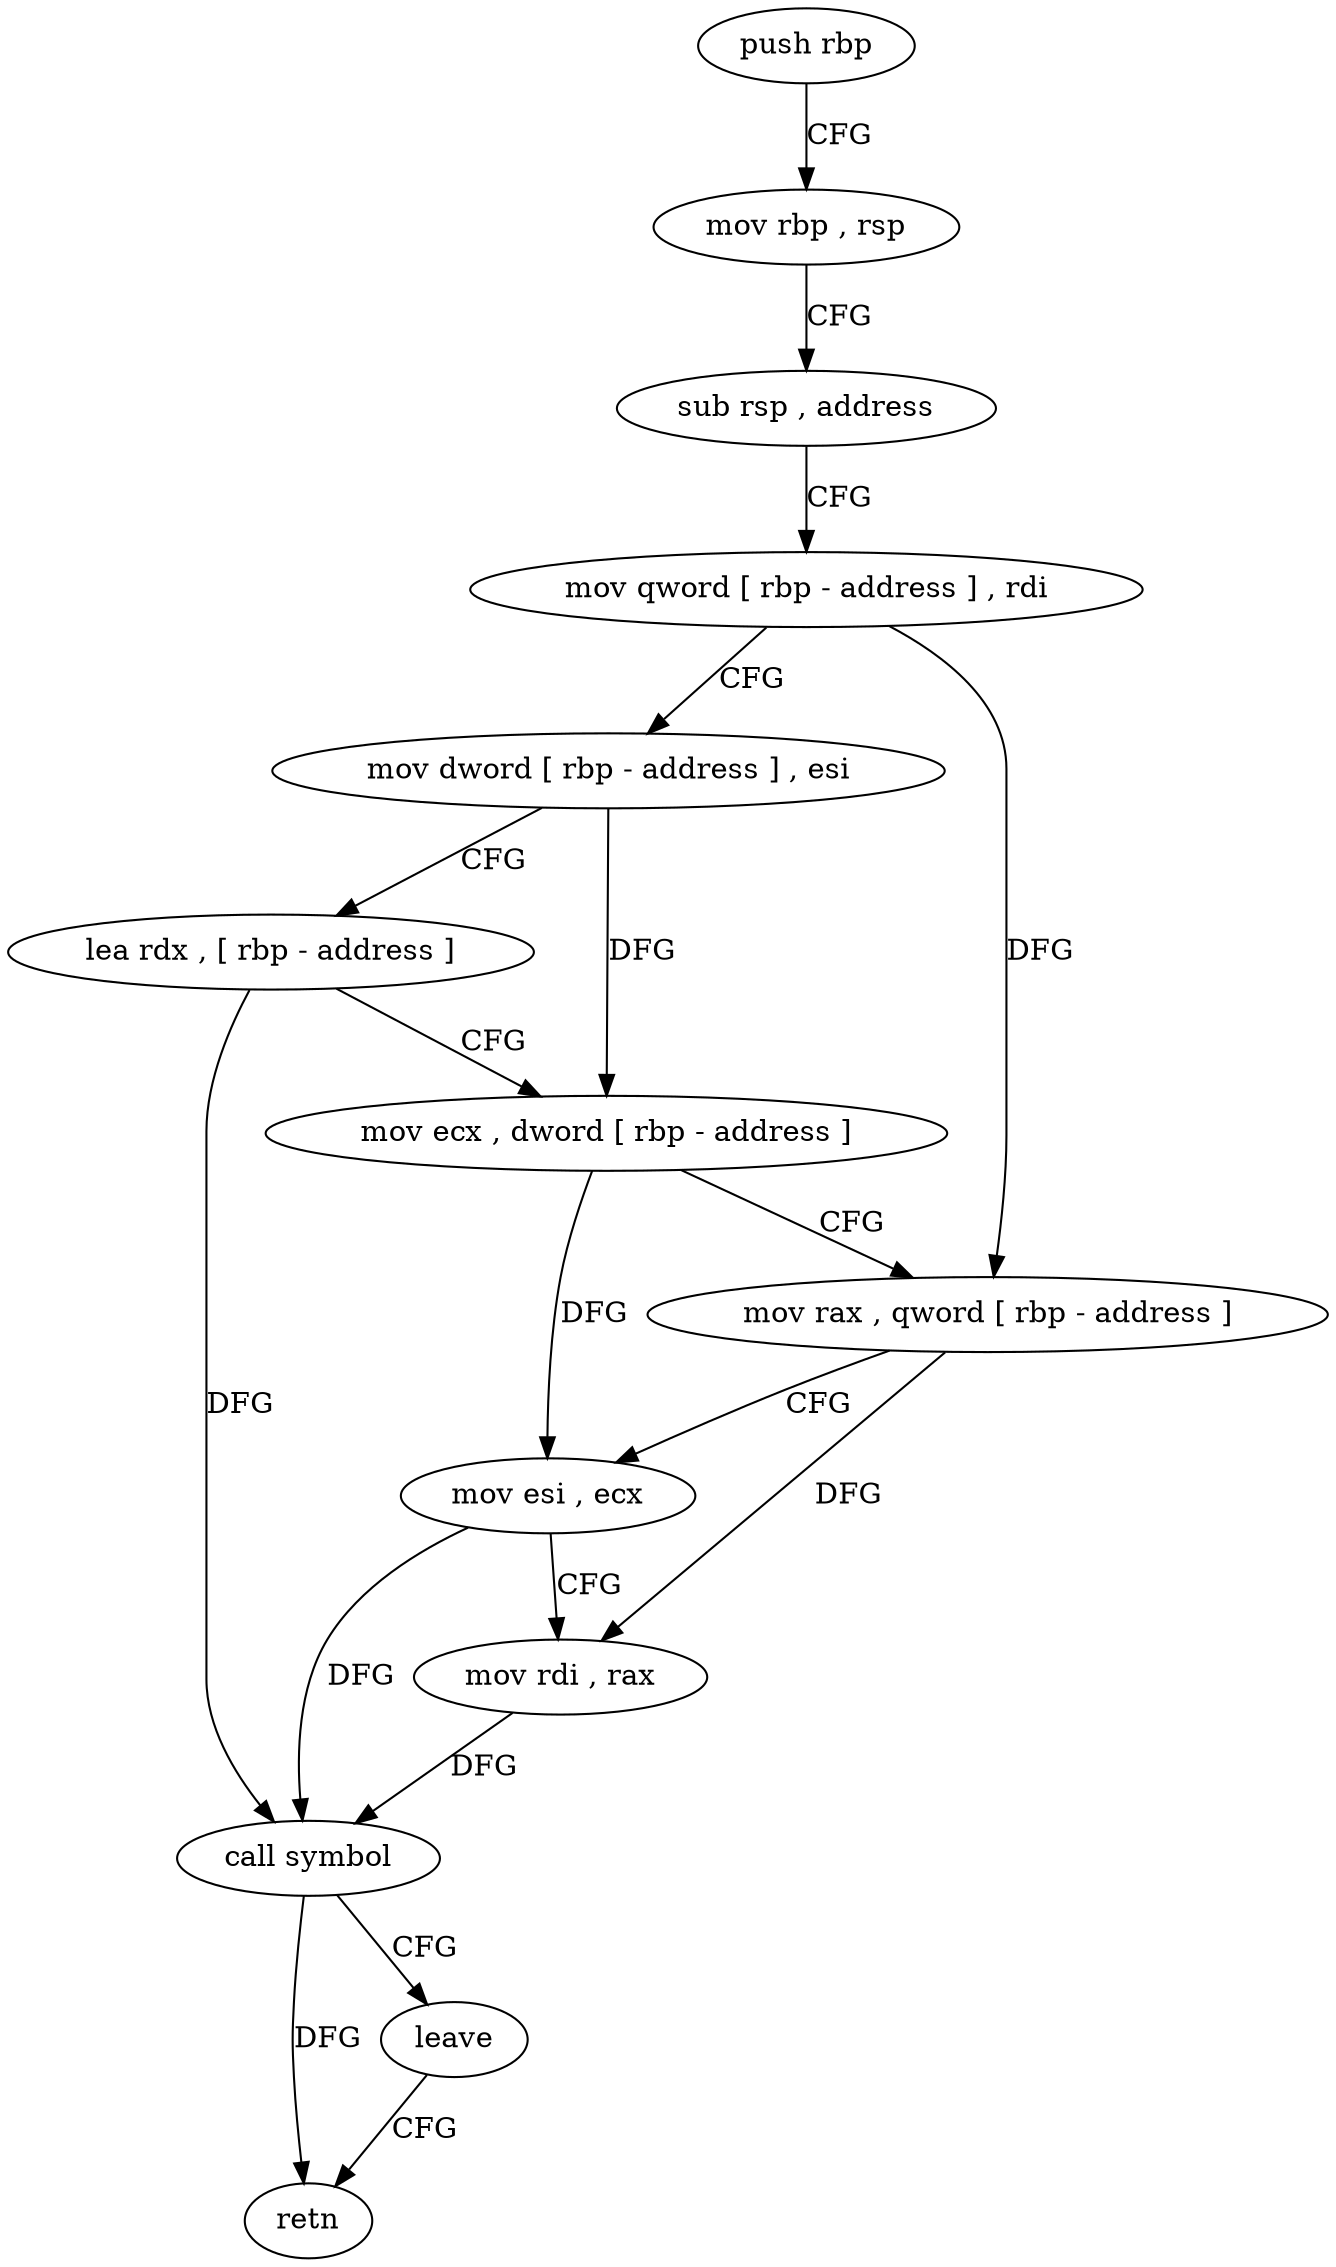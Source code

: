 digraph "func" {
"204016" [label = "push rbp" ]
"204017" [label = "mov rbp , rsp" ]
"204020" [label = "sub rsp , address" ]
"204027" [label = "mov qword [ rbp - address ] , rdi" ]
"204034" [label = "mov dword [ rbp - address ] , esi" ]
"204040" [label = "lea rdx , [ rbp - address ]" ]
"204047" [label = "mov ecx , dword [ rbp - address ]" ]
"204053" [label = "mov rax , qword [ rbp - address ]" ]
"204060" [label = "mov esi , ecx" ]
"204062" [label = "mov rdi , rax" ]
"204065" [label = "call symbol" ]
"204070" [label = "leave" ]
"204071" [label = "retn" ]
"204016" -> "204017" [ label = "CFG" ]
"204017" -> "204020" [ label = "CFG" ]
"204020" -> "204027" [ label = "CFG" ]
"204027" -> "204034" [ label = "CFG" ]
"204027" -> "204053" [ label = "DFG" ]
"204034" -> "204040" [ label = "CFG" ]
"204034" -> "204047" [ label = "DFG" ]
"204040" -> "204047" [ label = "CFG" ]
"204040" -> "204065" [ label = "DFG" ]
"204047" -> "204053" [ label = "CFG" ]
"204047" -> "204060" [ label = "DFG" ]
"204053" -> "204060" [ label = "CFG" ]
"204053" -> "204062" [ label = "DFG" ]
"204060" -> "204062" [ label = "CFG" ]
"204060" -> "204065" [ label = "DFG" ]
"204062" -> "204065" [ label = "DFG" ]
"204065" -> "204070" [ label = "CFG" ]
"204065" -> "204071" [ label = "DFG" ]
"204070" -> "204071" [ label = "CFG" ]
}
